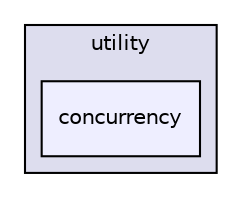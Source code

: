 digraph "/home/hoo/project/Express/src/utility/concurrency" {
  compound=true
  node [ fontsize="10", fontname="Helvetica"];
  edge [ labelfontsize="10", labelfontname="Helvetica"];
  subgraph clusterdir_0619a8f54b4fad7043a6de45be8fde0b {
    graph [ bgcolor="#ddddee", pencolor="black", label="utility" fontname="Helvetica", fontsize="10", URL="dir_0619a8f54b4fad7043a6de45be8fde0b.html"]
  dir_9ddace91b9d75f2b391d39ae99b4c600 [shape=box, label="concurrency", style="filled", fillcolor="#eeeeff", pencolor="black", URL="dir_9ddace91b9d75f2b391d39ae99b4c600.html"];
  }
}
